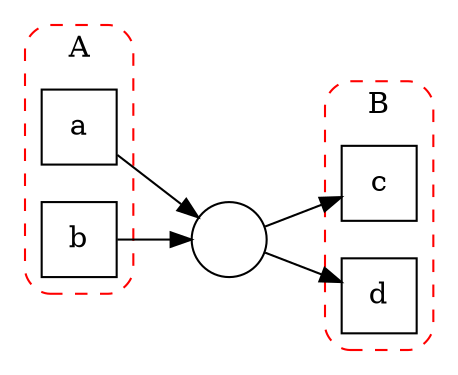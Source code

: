 digraph G1 {
    rankdir=LR;
    subgraph place {
        node [shape=circle,fixedsize=true,label=" "];
        p1;
    }
    subgraph transitions {
        style="rounded,dashed";
        color=red;
        node [shape=rect,height=.5,width=.5];
        subgraph cluster_a {
            label="A";
            a;b;        
        }
        subgraph cluster_b {
            label="B";
            c;d;
        }
    }

   {a,b}->p1->{c,d};
}